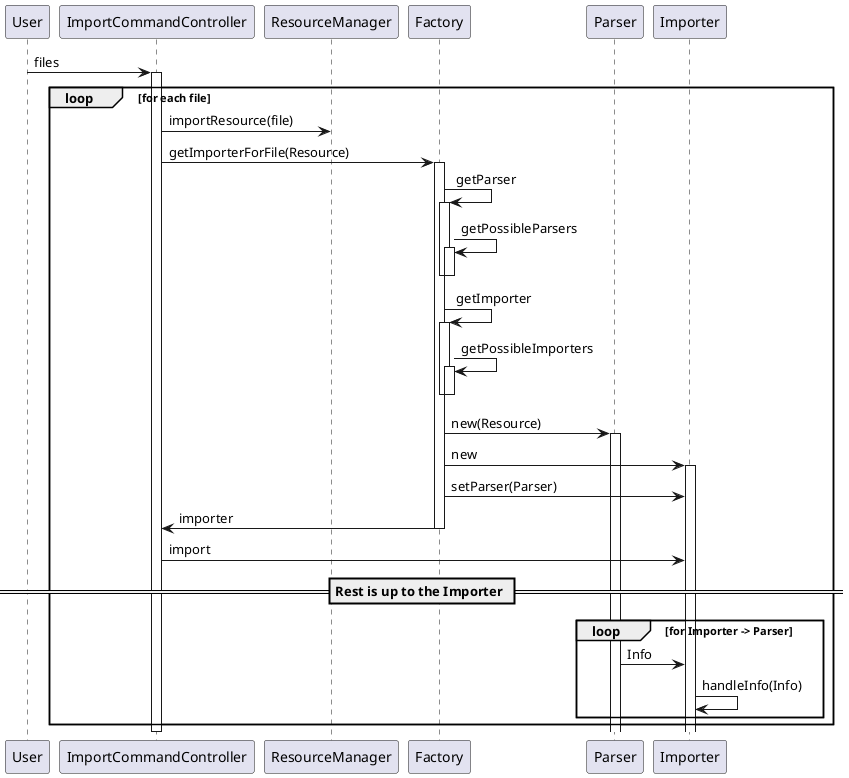 @startuml

User -> ImportCommandController : files
    activate ImportCommandController
    loop for each file
        ImportCommandController -> ResourceManager : importResource(file)
        ImportCommandController -> Factory : getImporterForFile(Resource)

        activate Factory
            Factory -> Factory : getParser
            activate Factory
                Factory -> Factory : getPossibleParsers
                activate Factory
                deactivate Factory
            deactivate Factory
            Factory -> Factory : getImporter
            activate Factory
                Factory -> Factory : getPossibleImporters
                activate Factory
                deactivate Factory
            deactivate Factory

            Factory -> Parser : new(Resource)
            activate Parser
            Factory -> Importer : new
            activate Importer
            Factory -> Importer : setParser(Parser)

            ImportCommandController <- Factory : importer
        deactivate Factory

        ImportCommandController -> Importer : import

        == Rest is up to the Importer ==
        loop for Importer -> Parser
            Importer <- Parser : Info
            Importer -> Importer : handleInfo(Info)
        end
    end
    deactivate ImportCommandController

@enduml
